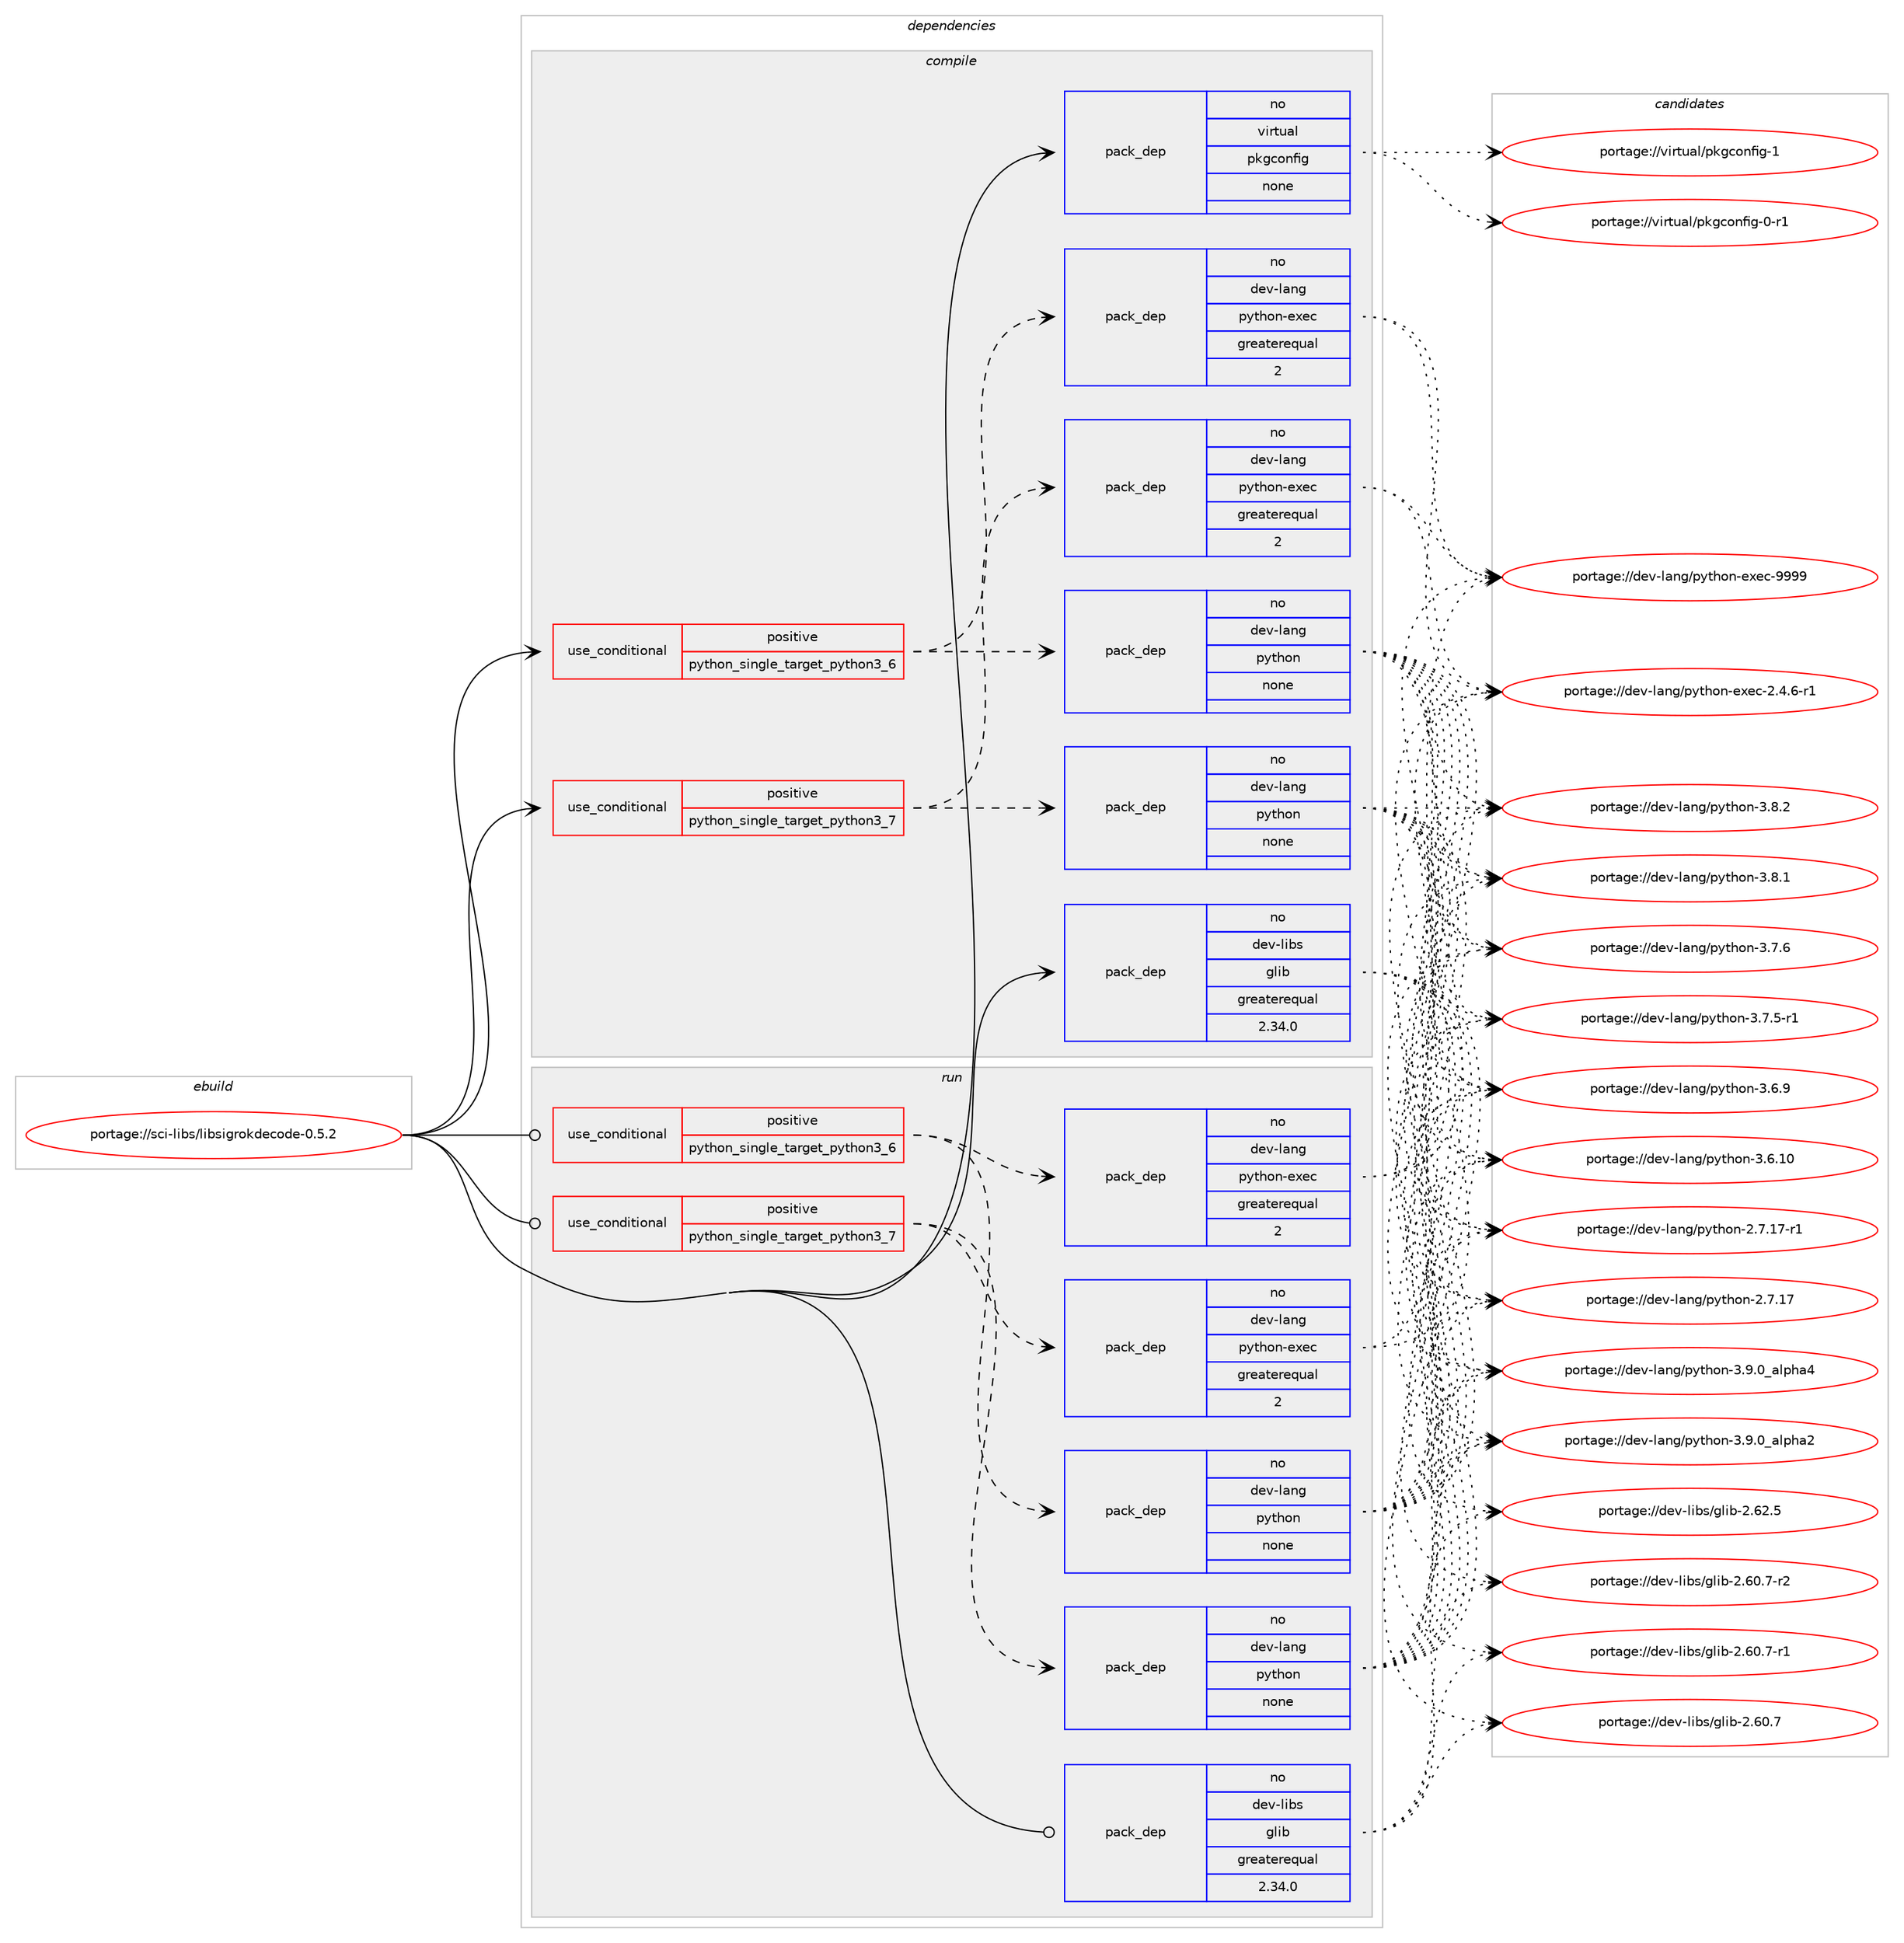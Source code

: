 digraph prolog {

# *************
# Graph options
# *************

newrank=true;
concentrate=true;
compound=true;
graph [rankdir=LR,fontname=Helvetica,fontsize=10,ranksep=1.5];#, ranksep=2.5, nodesep=0.2];
edge  [arrowhead=vee];
node  [fontname=Helvetica,fontsize=10];

# **********
# The ebuild
# **********

subgraph cluster_leftcol {
color=gray;
rank=same;
label=<<i>ebuild</i>>;
id [label="portage://sci-libs/libsigrokdecode-0.5.2", color=red, width=4, href="../sci-libs/libsigrokdecode-0.5.2.svg"];
}

# ****************
# The dependencies
# ****************

subgraph cluster_midcol {
color=gray;
label=<<i>dependencies</i>>;
subgraph cluster_compile {
fillcolor="#eeeeee";
style=filled;
label=<<i>compile</i>>;
subgraph cond10025 {
dependency48599 [label=<<TABLE BORDER="0" CELLBORDER="1" CELLSPACING="0" CELLPADDING="4"><TR><TD ROWSPAN="3" CELLPADDING="10">use_conditional</TD></TR><TR><TD>positive</TD></TR><TR><TD>python_single_target_python3_6</TD></TR></TABLE>>, shape=none, color=red];
subgraph pack37519 {
dependency48600 [label=<<TABLE BORDER="0" CELLBORDER="1" CELLSPACING="0" CELLPADDING="4" WIDTH="220"><TR><TD ROWSPAN="6" CELLPADDING="30">pack_dep</TD></TR><TR><TD WIDTH="110">no</TD></TR><TR><TD>dev-lang</TD></TR><TR><TD>python</TD></TR><TR><TD>none</TD></TR><TR><TD></TD></TR></TABLE>>, shape=none, color=blue];
}
dependency48599:e -> dependency48600:w [weight=20,style="dashed",arrowhead="vee"];
subgraph pack37520 {
dependency48601 [label=<<TABLE BORDER="0" CELLBORDER="1" CELLSPACING="0" CELLPADDING="4" WIDTH="220"><TR><TD ROWSPAN="6" CELLPADDING="30">pack_dep</TD></TR><TR><TD WIDTH="110">no</TD></TR><TR><TD>dev-lang</TD></TR><TR><TD>python-exec</TD></TR><TR><TD>greaterequal</TD></TR><TR><TD>2</TD></TR></TABLE>>, shape=none, color=blue];
}
dependency48599:e -> dependency48601:w [weight=20,style="dashed",arrowhead="vee"];
}
id:e -> dependency48599:w [weight=20,style="solid",arrowhead="vee"];
subgraph cond10026 {
dependency48602 [label=<<TABLE BORDER="0" CELLBORDER="1" CELLSPACING="0" CELLPADDING="4"><TR><TD ROWSPAN="3" CELLPADDING="10">use_conditional</TD></TR><TR><TD>positive</TD></TR><TR><TD>python_single_target_python3_7</TD></TR></TABLE>>, shape=none, color=red];
subgraph pack37521 {
dependency48603 [label=<<TABLE BORDER="0" CELLBORDER="1" CELLSPACING="0" CELLPADDING="4" WIDTH="220"><TR><TD ROWSPAN="6" CELLPADDING="30">pack_dep</TD></TR><TR><TD WIDTH="110">no</TD></TR><TR><TD>dev-lang</TD></TR><TR><TD>python</TD></TR><TR><TD>none</TD></TR><TR><TD></TD></TR></TABLE>>, shape=none, color=blue];
}
dependency48602:e -> dependency48603:w [weight=20,style="dashed",arrowhead="vee"];
subgraph pack37522 {
dependency48604 [label=<<TABLE BORDER="0" CELLBORDER="1" CELLSPACING="0" CELLPADDING="4" WIDTH="220"><TR><TD ROWSPAN="6" CELLPADDING="30">pack_dep</TD></TR><TR><TD WIDTH="110">no</TD></TR><TR><TD>dev-lang</TD></TR><TR><TD>python-exec</TD></TR><TR><TD>greaterequal</TD></TR><TR><TD>2</TD></TR></TABLE>>, shape=none, color=blue];
}
dependency48602:e -> dependency48604:w [weight=20,style="dashed",arrowhead="vee"];
}
id:e -> dependency48602:w [weight=20,style="solid",arrowhead="vee"];
subgraph pack37523 {
dependency48605 [label=<<TABLE BORDER="0" CELLBORDER="1" CELLSPACING="0" CELLPADDING="4" WIDTH="220"><TR><TD ROWSPAN="6" CELLPADDING="30">pack_dep</TD></TR><TR><TD WIDTH="110">no</TD></TR><TR><TD>dev-libs</TD></TR><TR><TD>glib</TD></TR><TR><TD>greaterequal</TD></TR><TR><TD>2.34.0</TD></TR></TABLE>>, shape=none, color=blue];
}
id:e -> dependency48605:w [weight=20,style="solid",arrowhead="vee"];
subgraph pack37524 {
dependency48606 [label=<<TABLE BORDER="0" CELLBORDER="1" CELLSPACING="0" CELLPADDING="4" WIDTH="220"><TR><TD ROWSPAN="6" CELLPADDING="30">pack_dep</TD></TR><TR><TD WIDTH="110">no</TD></TR><TR><TD>virtual</TD></TR><TR><TD>pkgconfig</TD></TR><TR><TD>none</TD></TR><TR><TD></TD></TR></TABLE>>, shape=none, color=blue];
}
id:e -> dependency48606:w [weight=20,style="solid",arrowhead="vee"];
}
subgraph cluster_compileandrun {
fillcolor="#eeeeee";
style=filled;
label=<<i>compile and run</i>>;
}
subgraph cluster_run {
fillcolor="#eeeeee";
style=filled;
label=<<i>run</i>>;
subgraph cond10027 {
dependency48607 [label=<<TABLE BORDER="0" CELLBORDER="1" CELLSPACING="0" CELLPADDING="4"><TR><TD ROWSPAN="3" CELLPADDING="10">use_conditional</TD></TR><TR><TD>positive</TD></TR><TR><TD>python_single_target_python3_6</TD></TR></TABLE>>, shape=none, color=red];
subgraph pack37525 {
dependency48608 [label=<<TABLE BORDER="0" CELLBORDER="1" CELLSPACING="0" CELLPADDING="4" WIDTH="220"><TR><TD ROWSPAN="6" CELLPADDING="30">pack_dep</TD></TR><TR><TD WIDTH="110">no</TD></TR><TR><TD>dev-lang</TD></TR><TR><TD>python</TD></TR><TR><TD>none</TD></TR><TR><TD></TD></TR></TABLE>>, shape=none, color=blue];
}
dependency48607:e -> dependency48608:w [weight=20,style="dashed",arrowhead="vee"];
subgraph pack37526 {
dependency48609 [label=<<TABLE BORDER="0" CELLBORDER="1" CELLSPACING="0" CELLPADDING="4" WIDTH="220"><TR><TD ROWSPAN="6" CELLPADDING="30">pack_dep</TD></TR><TR><TD WIDTH="110">no</TD></TR><TR><TD>dev-lang</TD></TR><TR><TD>python-exec</TD></TR><TR><TD>greaterequal</TD></TR><TR><TD>2</TD></TR></TABLE>>, shape=none, color=blue];
}
dependency48607:e -> dependency48609:w [weight=20,style="dashed",arrowhead="vee"];
}
id:e -> dependency48607:w [weight=20,style="solid",arrowhead="odot"];
subgraph cond10028 {
dependency48610 [label=<<TABLE BORDER="0" CELLBORDER="1" CELLSPACING="0" CELLPADDING="4"><TR><TD ROWSPAN="3" CELLPADDING="10">use_conditional</TD></TR><TR><TD>positive</TD></TR><TR><TD>python_single_target_python3_7</TD></TR></TABLE>>, shape=none, color=red];
subgraph pack37527 {
dependency48611 [label=<<TABLE BORDER="0" CELLBORDER="1" CELLSPACING="0" CELLPADDING="4" WIDTH="220"><TR><TD ROWSPAN="6" CELLPADDING="30">pack_dep</TD></TR><TR><TD WIDTH="110">no</TD></TR><TR><TD>dev-lang</TD></TR><TR><TD>python</TD></TR><TR><TD>none</TD></TR><TR><TD></TD></TR></TABLE>>, shape=none, color=blue];
}
dependency48610:e -> dependency48611:w [weight=20,style="dashed",arrowhead="vee"];
subgraph pack37528 {
dependency48612 [label=<<TABLE BORDER="0" CELLBORDER="1" CELLSPACING="0" CELLPADDING="4" WIDTH="220"><TR><TD ROWSPAN="6" CELLPADDING="30">pack_dep</TD></TR><TR><TD WIDTH="110">no</TD></TR><TR><TD>dev-lang</TD></TR><TR><TD>python-exec</TD></TR><TR><TD>greaterequal</TD></TR><TR><TD>2</TD></TR></TABLE>>, shape=none, color=blue];
}
dependency48610:e -> dependency48612:w [weight=20,style="dashed",arrowhead="vee"];
}
id:e -> dependency48610:w [weight=20,style="solid",arrowhead="odot"];
subgraph pack37529 {
dependency48613 [label=<<TABLE BORDER="0" CELLBORDER="1" CELLSPACING="0" CELLPADDING="4" WIDTH="220"><TR><TD ROWSPAN="6" CELLPADDING="30">pack_dep</TD></TR><TR><TD WIDTH="110">no</TD></TR><TR><TD>dev-libs</TD></TR><TR><TD>glib</TD></TR><TR><TD>greaterequal</TD></TR><TR><TD>2.34.0</TD></TR></TABLE>>, shape=none, color=blue];
}
id:e -> dependency48613:w [weight=20,style="solid",arrowhead="odot"];
}
}

# **************
# The candidates
# **************

subgraph cluster_choices {
rank=same;
color=gray;
label=<<i>candidates</i>>;

subgraph choice37519 {
color=black;
nodesep=1;
choice10010111845108971101034711212111610411111045514657464895971081121049752 [label="portage://dev-lang/python-3.9.0_alpha4", color=red, width=4,href="../dev-lang/python-3.9.0_alpha4.svg"];
choice10010111845108971101034711212111610411111045514657464895971081121049750 [label="portage://dev-lang/python-3.9.0_alpha2", color=red, width=4,href="../dev-lang/python-3.9.0_alpha2.svg"];
choice100101118451089711010347112121116104111110455146564650 [label="portage://dev-lang/python-3.8.2", color=red, width=4,href="../dev-lang/python-3.8.2.svg"];
choice100101118451089711010347112121116104111110455146564649 [label="portage://dev-lang/python-3.8.1", color=red, width=4,href="../dev-lang/python-3.8.1.svg"];
choice100101118451089711010347112121116104111110455146554654 [label="portage://dev-lang/python-3.7.6", color=red, width=4,href="../dev-lang/python-3.7.6.svg"];
choice1001011184510897110103471121211161041111104551465546534511449 [label="portage://dev-lang/python-3.7.5-r1", color=red, width=4,href="../dev-lang/python-3.7.5-r1.svg"];
choice100101118451089711010347112121116104111110455146544657 [label="portage://dev-lang/python-3.6.9", color=red, width=4,href="../dev-lang/python-3.6.9.svg"];
choice10010111845108971101034711212111610411111045514654464948 [label="portage://dev-lang/python-3.6.10", color=red, width=4,href="../dev-lang/python-3.6.10.svg"];
choice100101118451089711010347112121116104111110455046554649554511449 [label="portage://dev-lang/python-2.7.17-r1", color=red, width=4,href="../dev-lang/python-2.7.17-r1.svg"];
choice10010111845108971101034711212111610411111045504655464955 [label="portage://dev-lang/python-2.7.17", color=red, width=4,href="../dev-lang/python-2.7.17.svg"];
dependency48600:e -> choice10010111845108971101034711212111610411111045514657464895971081121049752:w [style=dotted,weight="100"];
dependency48600:e -> choice10010111845108971101034711212111610411111045514657464895971081121049750:w [style=dotted,weight="100"];
dependency48600:e -> choice100101118451089711010347112121116104111110455146564650:w [style=dotted,weight="100"];
dependency48600:e -> choice100101118451089711010347112121116104111110455146564649:w [style=dotted,weight="100"];
dependency48600:e -> choice100101118451089711010347112121116104111110455146554654:w [style=dotted,weight="100"];
dependency48600:e -> choice1001011184510897110103471121211161041111104551465546534511449:w [style=dotted,weight="100"];
dependency48600:e -> choice100101118451089711010347112121116104111110455146544657:w [style=dotted,weight="100"];
dependency48600:e -> choice10010111845108971101034711212111610411111045514654464948:w [style=dotted,weight="100"];
dependency48600:e -> choice100101118451089711010347112121116104111110455046554649554511449:w [style=dotted,weight="100"];
dependency48600:e -> choice10010111845108971101034711212111610411111045504655464955:w [style=dotted,weight="100"];
}
subgraph choice37520 {
color=black;
nodesep=1;
choice10010111845108971101034711212111610411111045101120101994557575757 [label="portage://dev-lang/python-exec-9999", color=red, width=4,href="../dev-lang/python-exec-9999.svg"];
choice10010111845108971101034711212111610411111045101120101994550465246544511449 [label="portage://dev-lang/python-exec-2.4.6-r1", color=red, width=4,href="../dev-lang/python-exec-2.4.6-r1.svg"];
dependency48601:e -> choice10010111845108971101034711212111610411111045101120101994557575757:w [style=dotted,weight="100"];
dependency48601:e -> choice10010111845108971101034711212111610411111045101120101994550465246544511449:w [style=dotted,weight="100"];
}
subgraph choice37521 {
color=black;
nodesep=1;
choice10010111845108971101034711212111610411111045514657464895971081121049752 [label="portage://dev-lang/python-3.9.0_alpha4", color=red, width=4,href="../dev-lang/python-3.9.0_alpha4.svg"];
choice10010111845108971101034711212111610411111045514657464895971081121049750 [label="portage://dev-lang/python-3.9.0_alpha2", color=red, width=4,href="../dev-lang/python-3.9.0_alpha2.svg"];
choice100101118451089711010347112121116104111110455146564650 [label="portage://dev-lang/python-3.8.2", color=red, width=4,href="../dev-lang/python-3.8.2.svg"];
choice100101118451089711010347112121116104111110455146564649 [label="portage://dev-lang/python-3.8.1", color=red, width=4,href="../dev-lang/python-3.8.1.svg"];
choice100101118451089711010347112121116104111110455146554654 [label="portage://dev-lang/python-3.7.6", color=red, width=4,href="../dev-lang/python-3.7.6.svg"];
choice1001011184510897110103471121211161041111104551465546534511449 [label="portage://dev-lang/python-3.7.5-r1", color=red, width=4,href="../dev-lang/python-3.7.5-r1.svg"];
choice100101118451089711010347112121116104111110455146544657 [label="portage://dev-lang/python-3.6.9", color=red, width=4,href="../dev-lang/python-3.6.9.svg"];
choice10010111845108971101034711212111610411111045514654464948 [label="portage://dev-lang/python-3.6.10", color=red, width=4,href="../dev-lang/python-3.6.10.svg"];
choice100101118451089711010347112121116104111110455046554649554511449 [label="portage://dev-lang/python-2.7.17-r1", color=red, width=4,href="../dev-lang/python-2.7.17-r1.svg"];
choice10010111845108971101034711212111610411111045504655464955 [label="portage://dev-lang/python-2.7.17", color=red, width=4,href="../dev-lang/python-2.7.17.svg"];
dependency48603:e -> choice10010111845108971101034711212111610411111045514657464895971081121049752:w [style=dotted,weight="100"];
dependency48603:e -> choice10010111845108971101034711212111610411111045514657464895971081121049750:w [style=dotted,weight="100"];
dependency48603:e -> choice100101118451089711010347112121116104111110455146564650:w [style=dotted,weight="100"];
dependency48603:e -> choice100101118451089711010347112121116104111110455146564649:w [style=dotted,weight="100"];
dependency48603:e -> choice100101118451089711010347112121116104111110455146554654:w [style=dotted,weight="100"];
dependency48603:e -> choice1001011184510897110103471121211161041111104551465546534511449:w [style=dotted,weight="100"];
dependency48603:e -> choice100101118451089711010347112121116104111110455146544657:w [style=dotted,weight="100"];
dependency48603:e -> choice10010111845108971101034711212111610411111045514654464948:w [style=dotted,weight="100"];
dependency48603:e -> choice100101118451089711010347112121116104111110455046554649554511449:w [style=dotted,weight="100"];
dependency48603:e -> choice10010111845108971101034711212111610411111045504655464955:w [style=dotted,weight="100"];
}
subgraph choice37522 {
color=black;
nodesep=1;
choice10010111845108971101034711212111610411111045101120101994557575757 [label="portage://dev-lang/python-exec-9999", color=red, width=4,href="../dev-lang/python-exec-9999.svg"];
choice10010111845108971101034711212111610411111045101120101994550465246544511449 [label="portage://dev-lang/python-exec-2.4.6-r1", color=red, width=4,href="../dev-lang/python-exec-2.4.6-r1.svg"];
dependency48604:e -> choice10010111845108971101034711212111610411111045101120101994557575757:w [style=dotted,weight="100"];
dependency48604:e -> choice10010111845108971101034711212111610411111045101120101994550465246544511449:w [style=dotted,weight="100"];
}
subgraph choice37523 {
color=black;
nodesep=1;
choice1001011184510810598115471031081059845504654504653 [label="portage://dev-libs/glib-2.62.5", color=red, width=4,href="../dev-libs/glib-2.62.5.svg"];
choice10010111845108105981154710310810598455046544846554511450 [label="portage://dev-libs/glib-2.60.7-r2", color=red, width=4,href="../dev-libs/glib-2.60.7-r2.svg"];
choice10010111845108105981154710310810598455046544846554511449 [label="portage://dev-libs/glib-2.60.7-r1", color=red, width=4,href="../dev-libs/glib-2.60.7-r1.svg"];
choice1001011184510810598115471031081059845504654484655 [label="portage://dev-libs/glib-2.60.7", color=red, width=4,href="../dev-libs/glib-2.60.7.svg"];
dependency48605:e -> choice1001011184510810598115471031081059845504654504653:w [style=dotted,weight="100"];
dependency48605:e -> choice10010111845108105981154710310810598455046544846554511450:w [style=dotted,weight="100"];
dependency48605:e -> choice10010111845108105981154710310810598455046544846554511449:w [style=dotted,weight="100"];
dependency48605:e -> choice1001011184510810598115471031081059845504654484655:w [style=dotted,weight="100"];
}
subgraph choice37524 {
color=black;
nodesep=1;
choice1181051141161179710847112107103991111101021051034549 [label="portage://virtual/pkgconfig-1", color=red, width=4,href="../virtual/pkgconfig-1.svg"];
choice11810511411611797108471121071039911111010210510345484511449 [label="portage://virtual/pkgconfig-0-r1", color=red, width=4,href="../virtual/pkgconfig-0-r1.svg"];
dependency48606:e -> choice1181051141161179710847112107103991111101021051034549:w [style=dotted,weight="100"];
dependency48606:e -> choice11810511411611797108471121071039911111010210510345484511449:w [style=dotted,weight="100"];
}
subgraph choice37525 {
color=black;
nodesep=1;
choice10010111845108971101034711212111610411111045514657464895971081121049752 [label="portage://dev-lang/python-3.9.0_alpha4", color=red, width=4,href="../dev-lang/python-3.9.0_alpha4.svg"];
choice10010111845108971101034711212111610411111045514657464895971081121049750 [label="portage://dev-lang/python-3.9.0_alpha2", color=red, width=4,href="../dev-lang/python-3.9.0_alpha2.svg"];
choice100101118451089711010347112121116104111110455146564650 [label="portage://dev-lang/python-3.8.2", color=red, width=4,href="../dev-lang/python-3.8.2.svg"];
choice100101118451089711010347112121116104111110455146564649 [label="portage://dev-lang/python-3.8.1", color=red, width=4,href="../dev-lang/python-3.8.1.svg"];
choice100101118451089711010347112121116104111110455146554654 [label="portage://dev-lang/python-3.7.6", color=red, width=4,href="../dev-lang/python-3.7.6.svg"];
choice1001011184510897110103471121211161041111104551465546534511449 [label="portage://dev-lang/python-3.7.5-r1", color=red, width=4,href="../dev-lang/python-3.7.5-r1.svg"];
choice100101118451089711010347112121116104111110455146544657 [label="portage://dev-lang/python-3.6.9", color=red, width=4,href="../dev-lang/python-3.6.9.svg"];
choice10010111845108971101034711212111610411111045514654464948 [label="portage://dev-lang/python-3.6.10", color=red, width=4,href="../dev-lang/python-3.6.10.svg"];
choice100101118451089711010347112121116104111110455046554649554511449 [label="portage://dev-lang/python-2.7.17-r1", color=red, width=4,href="../dev-lang/python-2.7.17-r1.svg"];
choice10010111845108971101034711212111610411111045504655464955 [label="portage://dev-lang/python-2.7.17", color=red, width=4,href="../dev-lang/python-2.7.17.svg"];
dependency48608:e -> choice10010111845108971101034711212111610411111045514657464895971081121049752:w [style=dotted,weight="100"];
dependency48608:e -> choice10010111845108971101034711212111610411111045514657464895971081121049750:w [style=dotted,weight="100"];
dependency48608:e -> choice100101118451089711010347112121116104111110455146564650:w [style=dotted,weight="100"];
dependency48608:e -> choice100101118451089711010347112121116104111110455146564649:w [style=dotted,weight="100"];
dependency48608:e -> choice100101118451089711010347112121116104111110455146554654:w [style=dotted,weight="100"];
dependency48608:e -> choice1001011184510897110103471121211161041111104551465546534511449:w [style=dotted,weight="100"];
dependency48608:e -> choice100101118451089711010347112121116104111110455146544657:w [style=dotted,weight="100"];
dependency48608:e -> choice10010111845108971101034711212111610411111045514654464948:w [style=dotted,weight="100"];
dependency48608:e -> choice100101118451089711010347112121116104111110455046554649554511449:w [style=dotted,weight="100"];
dependency48608:e -> choice10010111845108971101034711212111610411111045504655464955:w [style=dotted,weight="100"];
}
subgraph choice37526 {
color=black;
nodesep=1;
choice10010111845108971101034711212111610411111045101120101994557575757 [label="portage://dev-lang/python-exec-9999", color=red, width=4,href="../dev-lang/python-exec-9999.svg"];
choice10010111845108971101034711212111610411111045101120101994550465246544511449 [label="portage://dev-lang/python-exec-2.4.6-r1", color=red, width=4,href="../dev-lang/python-exec-2.4.6-r1.svg"];
dependency48609:e -> choice10010111845108971101034711212111610411111045101120101994557575757:w [style=dotted,weight="100"];
dependency48609:e -> choice10010111845108971101034711212111610411111045101120101994550465246544511449:w [style=dotted,weight="100"];
}
subgraph choice37527 {
color=black;
nodesep=1;
choice10010111845108971101034711212111610411111045514657464895971081121049752 [label="portage://dev-lang/python-3.9.0_alpha4", color=red, width=4,href="../dev-lang/python-3.9.0_alpha4.svg"];
choice10010111845108971101034711212111610411111045514657464895971081121049750 [label="portage://dev-lang/python-3.9.0_alpha2", color=red, width=4,href="../dev-lang/python-3.9.0_alpha2.svg"];
choice100101118451089711010347112121116104111110455146564650 [label="portage://dev-lang/python-3.8.2", color=red, width=4,href="../dev-lang/python-3.8.2.svg"];
choice100101118451089711010347112121116104111110455146564649 [label="portage://dev-lang/python-3.8.1", color=red, width=4,href="../dev-lang/python-3.8.1.svg"];
choice100101118451089711010347112121116104111110455146554654 [label="portage://dev-lang/python-3.7.6", color=red, width=4,href="../dev-lang/python-3.7.6.svg"];
choice1001011184510897110103471121211161041111104551465546534511449 [label="portage://dev-lang/python-3.7.5-r1", color=red, width=4,href="../dev-lang/python-3.7.5-r1.svg"];
choice100101118451089711010347112121116104111110455146544657 [label="portage://dev-lang/python-3.6.9", color=red, width=4,href="../dev-lang/python-3.6.9.svg"];
choice10010111845108971101034711212111610411111045514654464948 [label="portage://dev-lang/python-3.6.10", color=red, width=4,href="../dev-lang/python-3.6.10.svg"];
choice100101118451089711010347112121116104111110455046554649554511449 [label="portage://dev-lang/python-2.7.17-r1", color=red, width=4,href="../dev-lang/python-2.7.17-r1.svg"];
choice10010111845108971101034711212111610411111045504655464955 [label="portage://dev-lang/python-2.7.17", color=red, width=4,href="../dev-lang/python-2.7.17.svg"];
dependency48611:e -> choice10010111845108971101034711212111610411111045514657464895971081121049752:w [style=dotted,weight="100"];
dependency48611:e -> choice10010111845108971101034711212111610411111045514657464895971081121049750:w [style=dotted,weight="100"];
dependency48611:e -> choice100101118451089711010347112121116104111110455146564650:w [style=dotted,weight="100"];
dependency48611:e -> choice100101118451089711010347112121116104111110455146564649:w [style=dotted,weight="100"];
dependency48611:e -> choice100101118451089711010347112121116104111110455146554654:w [style=dotted,weight="100"];
dependency48611:e -> choice1001011184510897110103471121211161041111104551465546534511449:w [style=dotted,weight="100"];
dependency48611:e -> choice100101118451089711010347112121116104111110455146544657:w [style=dotted,weight="100"];
dependency48611:e -> choice10010111845108971101034711212111610411111045514654464948:w [style=dotted,weight="100"];
dependency48611:e -> choice100101118451089711010347112121116104111110455046554649554511449:w [style=dotted,weight="100"];
dependency48611:e -> choice10010111845108971101034711212111610411111045504655464955:w [style=dotted,weight="100"];
}
subgraph choice37528 {
color=black;
nodesep=1;
choice10010111845108971101034711212111610411111045101120101994557575757 [label="portage://dev-lang/python-exec-9999", color=red, width=4,href="../dev-lang/python-exec-9999.svg"];
choice10010111845108971101034711212111610411111045101120101994550465246544511449 [label="portage://dev-lang/python-exec-2.4.6-r1", color=red, width=4,href="../dev-lang/python-exec-2.4.6-r1.svg"];
dependency48612:e -> choice10010111845108971101034711212111610411111045101120101994557575757:w [style=dotted,weight="100"];
dependency48612:e -> choice10010111845108971101034711212111610411111045101120101994550465246544511449:w [style=dotted,weight="100"];
}
subgraph choice37529 {
color=black;
nodesep=1;
choice1001011184510810598115471031081059845504654504653 [label="portage://dev-libs/glib-2.62.5", color=red, width=4,href="../dev-libs/glib-2.62.5.svg"];
choice10010111845108105981154710310810598455046544846554511450 [label="portage://dev-libs/glib-2.60.7-r2", color=red, width=4,href="../dev-libs/glib-2.60.7-r2.svg"];
choice10010111845108105981154710310810598455046544846554511449 [label="portage://dev-libs/glib-2.60.7-r1", color=red, width=4,href="../dev-libs/glib-2.60.7-r1.svg"];
choice1001011184510810598115471031081059845504654484655 [label="portage://dev-libs/glib-2.60.7", color=red, width=4,href="../dev-libs/glib-2.60.7.svg"];
dependency48613:e -> choice1001011184510810598115471031081059845504654504653:w [style=dotted,weight="100"];
dependency48613:e -> choice10010111845108105981154710310810598455046544846554511450:w [style=dotted,weight="100"];
dependency48613:e -> choice10010111845108105981154710310810598455046544846554511449:w [style=dotted,weight="100"];
dependency48613:e -> choice1001011184510810598115471031081059845504654484655:w [style=dotted,weight="100"];
}
}

}
